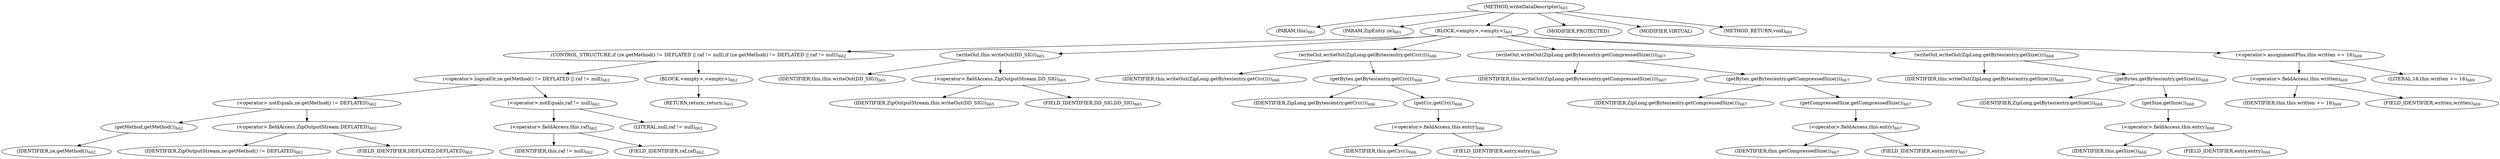 digraph "writeDataDescriptor" {  
"1393" [label = <(METHOD,writeDataDescriptor)<SUB>661</SUB>> ]
"59" [label = <(PARAM,this)<SUB>661</SUB>> ]
"1394" [label = <(PARAM,ZipEntry ze)<SUB>661</SUB>> ]
"1395" [label = <(BLOCK,&lt;empty&gt;,&lt;empty&gt;)<SUB>661</SUB>> ]
"1396" [label = <(CONTROL_STRUCTURE,if (ze.getMethod() != DEFLATED || raf != null),if (ze.getMethod() != DEFLATED || raf != null))<SUB>662</SUB>> ]
"1397" [label = <(&lt;operator&gt;.logicalOr,ze.getMethod() != DEFLATED || raf != null)<SUB>662</SUB>> ]
"1398" [label = <(&lt;operator&gt;.notEquals,ze.getMethod() != DEFLATED)<SUB>662</SUB>> ]
"1399" [label = <(getMethod,getMethod())<SUB>662</SUB>> ]
"1400" [label = <(IDENTIFIER,ze,getMethod())<SUB>662</SUB>> ]
"1401" [label = <(&lt;operator&gt;.fieldAccess,ZipOutputStream.DEFLATED)<SUB>662</SUB>> ]
"1402" [label = <(IDENTIFIER,ZipOutputStream,ze.getMethod() != DEFLATED)<SUB>662</SUB>> ]
"1403" [label = <(FIELD_IDENTIFIER,DEFLATED,DEFLATED)<SUB>662</SUB>> ]
"1404" [label = <(&lt;operator&gt;.notEquals,raf != null)<SUB>662</SUB>> ]
"1405" [label = <(&lt;operator&gt;.fieldAccess,this.raf)<SUB>662</SUB>> ]
"1406" [label = <(IDENTIFIER,this,raf != null)<SUB>662</SUB>> ]
"1407" [label = <(FIELD_IDENTIFIER,raf,raf)<SUB>662</SUB>> ]
"1408" [label = <(LITERAL,null,raf != null)<SUB>662</SUB>> ]
"1409" [label = <(BLOCK,&lt;empty&gt;,&lt;empty&gt;)<SUB>662</SUB>> ]
"1410" [label = <(RETURN,return;,return;)<SUB>663</SUB>> ]
"1411" [label = <(writeOut,this.writeOut(DD_SIG))<SUB>665</SUB>> ]
"58" [label = <(IDENTIFIER,this,this.writeOut(DD_SIG))<SUB>665</SUB>> ]
"1412" [label = <(&lt;operator&gt;.fieldAccess,ZipOutputStream.DD_SIG)<SUB>665</SUB>> ]
"1413" [label = <(IDENTIFIER,ZipOutputStream,this.writeOut(DD_SIG))<SUB>665</SUB>> ]
"1414" [label = <(FIELD_IDENTIFIER,DD_SIG,DD_SIG)<SUB>665</SUB>> ]
"1415" [label = <(writeOut,writeOut(ZipLong.getBytes(entry.getCrc())))<SUB>666</SUB>> ]
"60" [label = <(IDENTIFIER,this,writeOut(ZipLong.getBytes(entry.getCrc())))<SUB>666</SUB>> ]
"1416" [label = <(getBytes,getBytes(entry.getCrc()))<SUB>666</SUB>> ]
"1417" [label = <(IDENTIFIER,ZipLong,getBytes(entry.getCrc()))<SUB>666</SUB>> ]
"1418" [label = <(getCrc,getCrc())<SUB>666</SUB>> ]
"1419" [label = <(&lt;operator&gt;.fieldAccess,this.entry)<SUB>666</SUB>> ]
"1420" [label = <(IDENTIFIER,this,getCrc())<SUB>666</SUB>> ]
"1421" [label = <(FIELD_IDENTIFIER,entry,entry)<SUB>666</SUB>> ]
"1422" [label = <(writeOut,writeOut(ZipLong.getBytes(entry.getCompressedSize())))<SUB>667</SUB>> ]
"61" [label = <(IDENTIFIER,this,writeOut(ZipLong.getBytes(entry.getCompressedSize())))<SUB>667</SUB>> ]
"1423" [label = <(getBytes,getBytes(entry.getCompressedSize()))<SUB>667</SUB>> ]
"1424" [label = <(IDENTIFIER,ZipLong,getBytes(entry.getCompressedSize()))<SUB>667</SUB>> ]
"1425" [label = <(getCompressedSize,getCompressedSize())<SUB>667</SUB>> ]
"1426" [label = <(&lt;operator&gt;.fieldAccess,this.entry)<SUB>667</SUB>> ]
"1427" [label = <(IDENTIFIER,this,getCompressedSize())<SUB>667</SUB>> ]
"1428" [label = <(FIELD_IDENTIFIER,entry,entry)<SUB>667</SUB>> ]
"1429" [label = <(writeOut,writeOut(ZipLong.getBytes(entry.getSize())))<SUB>668</SUB>> ]
"62" [label = <(IDENTIFIER,this,writeOut(ZipLong.getBytes(entry.getSize())))<SUB>668</SUB>> ]
"1430" [label = <(getBytes,getBytes(entry.getSize()))<SUB>668</SUB>> ]
"1431" [label = <(IDENTIFIER,ZipLong,getBytes(entry.getSize()))<SUB>668</SUB>> ]
"1432" [label = <(getSize,getSize())<SUB>668</SUB>> ]
"1433" [label = <(&lt;operator&gt;.fieldAccess,this.entry)<SUB>668</SUB>> ]
"1434" [label = <(IDENTIFIER,this,getSize())<SUB>668</SUB>> ]
"1435" [label = <(FIELD_IDENTIFIER,entry,entry)<SUB>668</SUB>> ]
"1436" [label = <(&lt;operator&gt;.assignmentPlus,this.written += 16)<SUB>669</SUB>> ]
"1437" [label = <(&lt;operator&gt;.fieldAccess,this.written)<SUB>669</SUB>> ]
"1438" [label = <(IDENTIFIER,this,this.written += 16)<SUB>669</SUB>> ]
"1439" [label = <(FIELD_IDENTIFIER,written,written)<SUB>669</SUB>> ]
"1440" [label = <(LITERAL,16,this.written += 16)<SUB>669</SUB>> ]
"1441" [label = <(MODIFIER,PROTECTED)> ]
"1442" [label = <(MODIFIER,VIRTUAL)> ]
"1443" [label = <(METHOD_RETURN,void)<SUB>661</SUB>> ]
  "1393" -> "59" 
  "1393" -> "1394" 
  "1393" -> "1395" 
  "1393" -> "1441" 
  "1393" -> "1442" 
  "1393" -> "1443" 
  "1395" -> "1396" 
  "1395" -> "1411" 
  "1395" -> "1415" 
  "1395" -> "1422" 
  "1395" -> "1429" 
  "1395" -> "1436" 
  "1396" -> "1397" 
  "1396" -> "1409" 
  "1397" -> "1398" 
  "1397" -> "1404" 
  "1398" -> "1399" 
  "1398" -> "1401" 
  "1399" -> "1400" 
  "1401" -> "1402" 
  "1401" -> "1403" 
  "1404" -> "1405" 
  "1404" -> "1408" 
  "1405" -> "1406" 
  "1405" -> "1407" 
  "1409" -> "1410" 
  "1411" -> "58" 
  "1411" -> "1412" 
  "1412" -> "1413" 
  "1412" -> "1414" 
  "1415" -> "60" 
  "1415" -> "1416" 
  "1416" -> "1417" 
  "1416" -> "1418" 
  "1418" -> "1419" 
  "1419" -> "1420" 
  "1419" -> "1421" 
  "1422" -> "61" 
  "1422" -> "1423" 
  "1423" -> "1424" 
  "1423" -> "1425" 
  "1425" -> "1426" 
  "1426" -> "1427" 
  "1426" -> "1428" 
  "1429" -> "62" 
  "1429" -> "1430" 
  "1430" -> "1431" 
  "1430" -> "1432" 
  "1432" -> "1433" 
  "1433" -> "1434" 
  "1433" -> "1435" 
  "1436" -> "1437" 
  "1436" -> "1440" 
  "1437" -> "1438" 
  "1437" -> "1439" 
}
